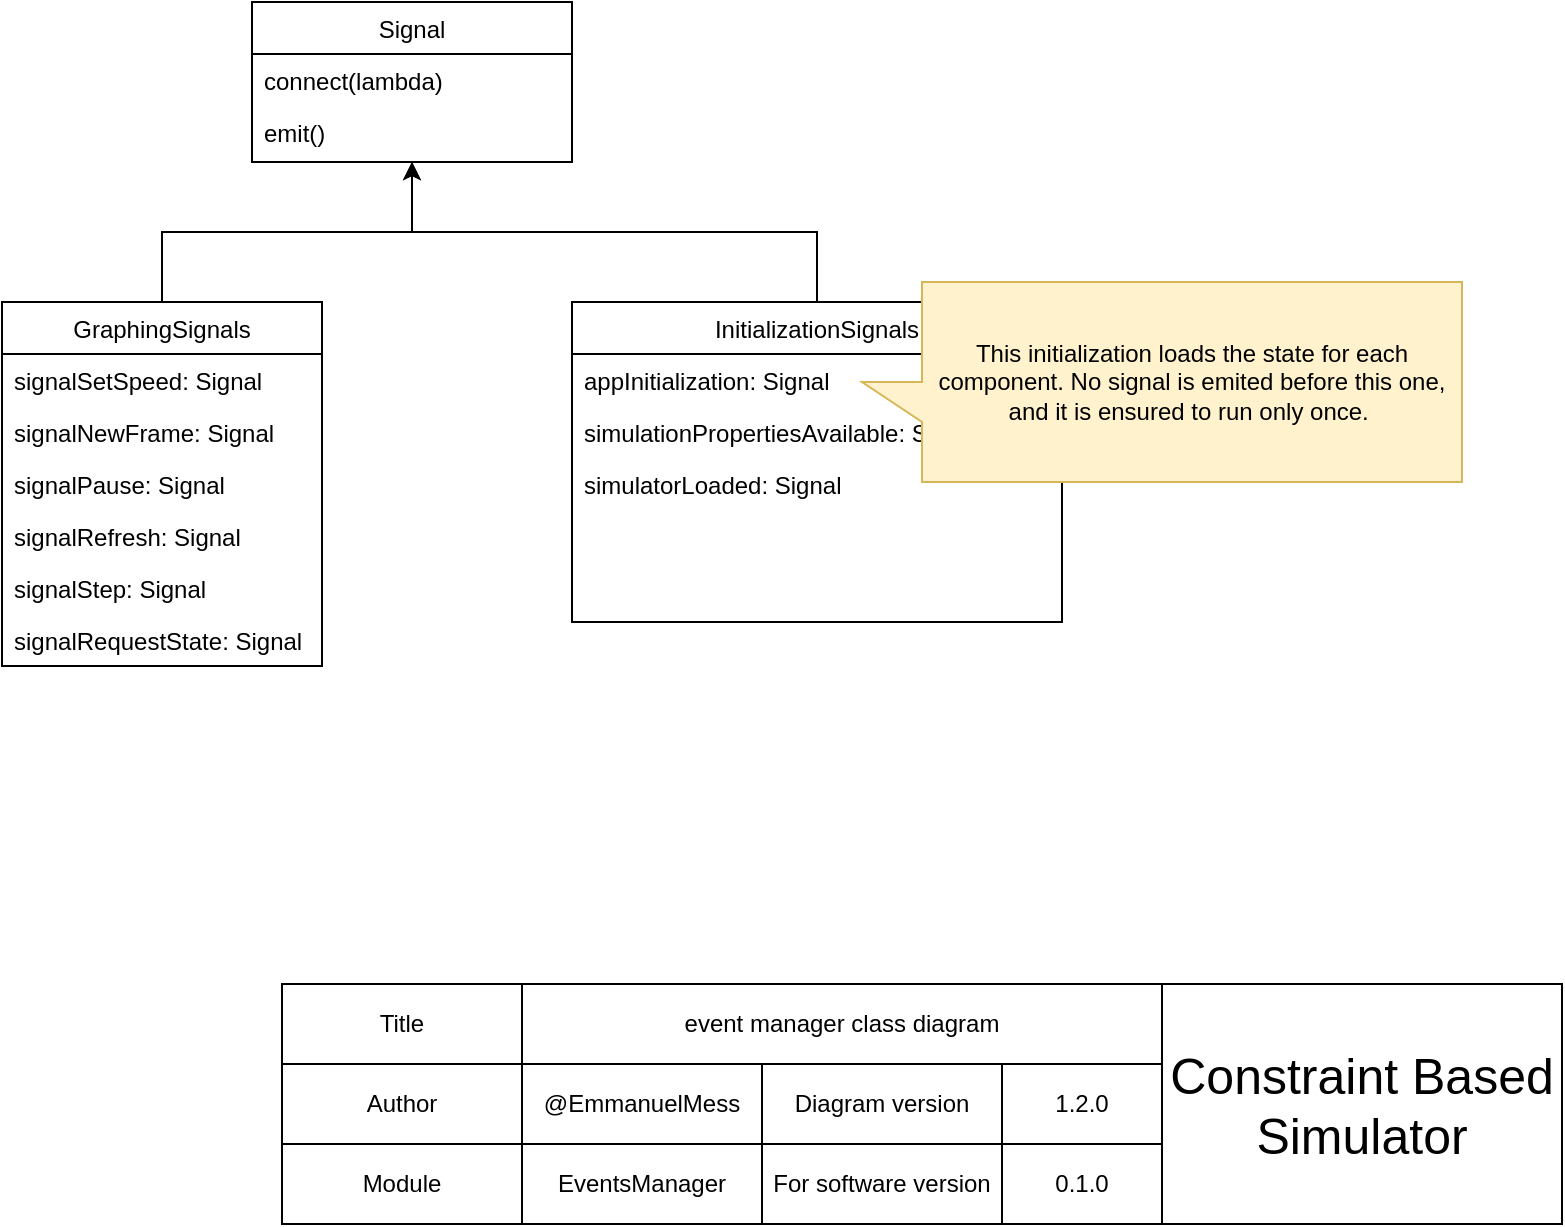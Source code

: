 <mxfile version="22.1.18" type="device">
  <diagram id="C5RBs43oDa-KdzZeNtuy" name="Page-1">
    <mxGraphModel dx="874" dy="558" grid="1" gridSize="10" guides="1" tooltips="1" connect="1" arrows="1" fold="1" page="1" pageScale="1" pageWidth="1169" pageHeight="827" math="0" shadow="0">
      <root>
        <mxCell id="WIyWlLk6GJQsqaUBKTNV-0" />
        <mxCell id="WIyWlLk6GJQsqaUBKTNV-1" parent="WIyWlLk6GJQsqaUBKTNV-0" />
        <mxCell id="zkfFHV4jXpPFQw0GAbJ--6" value="GraphingSignals" style="swimlane;fontStyle=0;align=center;verticalAlign=top;childLayout=stackLayout;horizontal=1;startSize=26;horizontalStack=0;resizeParent=1;resizeLast=0;collapsible=1;marginBottom=0;rounded=0;shadow=0;strokeWidth=1;" parent="WIyWlLk6GJQsqaUBKTNV-1" vertex="1">
          <mxGeometry x="380" y="300" width="160" height="182" as="geometry">
            <mxRectangle x="130" y="380" width="160" height="26" as="alternateBounds" />
          </mxGeometry>
        </mxCell>
        <mxCell id="CMjmf-C1bNGuf1s_lmqw-6" value="signalSetSpeed: Signal" style="text;align=left;verticalAlign=top;spacingLeft=4;spacingRight=4;overflow=hidden;rotatable=0;points=[[0,0.5],[1,0.5]];portConstraint=eastwest;" parent="zkfFHV4jXpPFQw0GAbJ--6" vertex="1">
          <mxGeometry y="26" width="160" height="26" as="geometry" />
        </mxCell>
        <mxCell id="OR8YaWA_CWWGVQSsixH6-0" value="signalNewFrame: Signal" style="text;align=left;verticalAlign=top;spacingLeft=4;spacingRight=4;overflow=hidden;rotatable=0;points=[[0,0.5],[1,0.5]];portConstraint=eastwest;" parent="zkfFHV4jXpPFQw0GAbJ--6" vertex="1">
          <mxGeometry y="52" width="160" height="26" as="geometry" />
        </mxCell>
        <mxCell id="CMjmf-C1bNGuf1s_lmqw-7" value="signalPause: Signal" style="text;align=left;verticalAlign=top;spacingLeft=4;spacingRight=4;overflow=hidden;rotatable=0;points=[[0,0.5],[1,0.5]];portConstraint=eastwest;" parent="zkfFHV4jXpPFQw0GAbJ--6" vertex="1">
          <mxGeometry y="78" width="160" height="26" as="geometry" />
        </mxCell>
        <mxCell id="CMjmf-C1bNGuf1s_lmqw-8" value="signalRefresh: Signal" style="text;align=left;verticalAlign=top;spacingLeft=4;spacingRight=4;overflow=hidden;rotatable=0;points=[[0,0.5],[1,0.5]];portConstraint=eastwest;" parent="zkfFHV4jXpPFQw0GAbJ--6" vertex="1">
          <mxGeometry y="104" width="160" height="26" as="geometry" />
        </mxCell>
        <mxCell id="CMjmf-C1bNGuf1s_lmqw-10" value="signalStep: Signal" style="text;align=left;verticalAlign=top;spacingLeft=4;spacingRight=4;overflow=hidden;rotatable=0;points=[[0,0.5],[1,0.5]];portConstraint=eastwest;" parent="zkfFHV4jXpPFQw0GAbJ--6" vertex="1">
          <mxGeometry y="130" width="160" height="26" as="geometry" />
        </mxCell>
        <mxCell id="CMjmf-C1bNGuf1s_lmqw-11" value="signalRequestState: Signal" style="text;align=left;verticalAlign=top;spacingLeft=4;spacingRight=4;overflow=hidden;rotatable=0;points=[[0,0.5],[1,0.5]];portConstraint=eastwest;" parent="zkfFHV4jXpPFQw0GAbJ--6" vertex="1">
          <mxGeometry y="156" width="160" height="26" as="geometry" />
        </mxCell>
        <mxCell id="-XGP2u-0EIi3l-pmt6pq-0" value="Title" style="rounded=0;whiteSpace=wrap;html=1;" parent="WIyWlLk6GJQsqaUBKTNV-1" vertex="1">
          <mxGeometry x="520" y="641" width="120" height="40" as="geometry" />
        </mxCell>
        <mxCell id="-XGP2u-0EIi3l-pmt6pq-1" value="event manager class diagram" style="rounded=0;whiteSpace=wrap;html=1;" parent="WIyWlLk6GJQsqaUBKTNV-1" vertex="1">
          <mxGeometry x="640.0" y="641" width="320" height="40" as="geometry" />
        </mxCell>
        <mxCell id="-XGP2u-0EIi3l-pmt6pq-2" value="Module" style="rounded=0;whiteSpace=wrap;html=1;" parent="WIyWlLk6GJQsqaUBKTNV-1" vertex="1">
          <mxGeometry x="520" y="721" width="120" height="40" as="geometry" />
        </mxCell>
        <mxCell id="-XGP2u-0EIi3l-pmt6pq-3" value="Author" style="rounded=0;whiteSpace=wrap;html=1;" parent="WIyWlLk6GJQsqaUBKTNV-1" vertex="1">
          <mxGeometry x="520" y="681" width="120" height="40" as="geometry" />
        </mxCell>
        <mxCell id="-XGP2u-0EIi3l-pmt6pq-4" value="@EmmanuelMess" style="rounded=0;whiteSpace=wrap;html=1;" parent="WIyWlLk6GJQsqaUBKTNV-1" vertex="1">
          <mxGeometry x="640.0" y="681" width="120" height="40" as="geometry" />
        </mxCell>
        <mxCell id="-XGP2u-0EIi3l-pmt6pq-5" value="EventsManager" style="rounded=0;whiteSpace=wrap;html=1;" parent="WIyWlLk6GJQsqaUBKTNV-1" vertex="1">
          <mxGeometry x="640.0" y="721" width="120" height="40" as="geometry" />
        </mxCell>
        <mxCell id="-XGP2u-0EIi3l-pmt6pq-6" value="Diagram version" style="rounded=0;whiteSpace=wrap;html=1;" parent="WIyWlLk6GJQsqaUBKTNV-1" vertex="1">
          <mxGeometry x="760.0" y="681" width="120" height="40" as="geometry" />
        </mxCell>
        <mxCell id="-XGP2u-0EIi3l-pmt6pq-7" value="&lt;font style=&quot;font-size: 25px;&quot;&gt;Constraint Based Simulator&lt;/font&gt;" style="rounded=0;whiteSpace=wrap;html=1;" parent="WIyWlLk6GJQsqaUBKTNV-1" vertex="1">
          <mxGeometry x="960" y="641" width="200" height="120" as="geometry" />
        </mxCell>
        <mxCell id="-XGP2u-0EIi3l-pmt6pq-8" value="1.2.0" style="rounded=0;whiteSpace=wrap;html=1;" parent="WIyWlLk6GJQsqaUBKTNV-1" vertex="1">
          <mxGeometry x="880.0" y="681" width="80" height="40" as="geometry" />
        </mxCell>
        <mxCell id="-XGP2u-0EIi3l-pmt6pq-9" value="For software version" style="rounded=0;whiteSpace=wrap;html=1;" parent="WIyWlLk6GJQsqaUBKTNV-1" vertex="1">
          <mxGeometry x="760.0" y="721" width="120" height="40" as="geometry" />
        </mxCell>
        <mxCell id="-XGP2u-0EIi3l-pmt6pq-10" value="0.1.0" style="rounded=0;whiteSpace=wrap;html=1;" parent="WIyWlLk6GJQsqaUBKTNV-1" vertex="1">
          <mxGeometry x="880.0" y="721" width="80" height="40" as="geometry" />
        </mxCell>
        <mxCell id="CMjmf-C1bNGuf1s_lmqw-0" value="Signal" style="swimlane;fontStyle=0;align=center;verticalAlign=top;childLayout=stackLayout;horizontal=1;startSize=26;horizontalStack=0;resizeParent=1;resizeLast=0;collapsible=1;marginBottom=0;rounded=0;shadow=0;strokeWidth=1;" parent="WIyWlLk6GJQsqaUBKTNV-1" vertex="1">
          <mxGeometry x="505" y="150" width="160" height="80" as="geometry">
            <mxRectangle x="130" y="380" width="160" height="26" as="alternateBounds" />
          </mxGeometry>
        </mxCell>
        <mxCell id="CMjmf-C1bNGuf1s_lmqw-4" value="connect(lambda)" style="text;align=left;verticalAlign=top;spacingLeft=4;spacingRight=4;overflow=hidden;rotatable=0;points=[[0,0.5],[1,0.5]];portConstraint=eastwest;" parent="CMjmf-C1bNGuf1s_lmqw-0" vertex="1">
          <mxGeometry y="26" width="160" height="26" as="geometry" />
        </mxCell>
        <mxCell id="CMjmf-C1bNGuf1s_lmqw-5" value="emit()" style="text;align=left;verticalAlign=top;spacingLeft=4;spacingRight=4;overflow=hidden;rotatable=0;points=[[0,0.5],[1,0.5]];portConstraint=eastwest;" parent="CMjmf-C1bNGuf1s_lmqw-0" vertex="1">
          <mxGeometry y="52" width="160" height="26" as="geometry" />
        </mxCell>
        <mxCell id="CMjmf-C1bNGuf1s_lmqw-3" style="edgeStyle=orthogonalEdgeStyle;rounded=0;orthogonalLoop=1;jettySize=auto;html=1;" parent="WIyWlLk6GJQsqaUBKTNV-1" source="zkfFHV4jXpPFQw0GAbJ--6" target="CMjmf-C1bNGuf1s_lmqw-0" edge="1">
          <mxGeometry relative="1" as="geometry">
            <mxPoint x="505" y="256" as="sourcePoint" />
            <mxPoint x="390" y="255" as="targetPoint" />
          </mxGeometry>
        </mxCell>
        <mxCell id="rbwkveBB1doWGmmSdBYO-0" value="InitializationSignals" style="swimlane;fontStyle=0;align=center;verticalAlign=top;childLayout=stackLayout;horizontal=1;startSize=26;horizontalStack=0;resizeParent=1;resizeLast=0;collapsible=1;marginBottom=0;rounded=0;shadow=0;strokeWidth=1;" parent="WIyWlLk6GJQsqaUBKTNV-1" vertex="1">
          <mxGeometry x="665" y="300" width="245" height="160" as="geometry">
            <mxRectangle x="130" y="380" width="160" height="26" as="alternateBounds" />
          </mxGeometry>
        </mxCell>
        <mxCell id="rbwkveBB1doWGmmSdBYO-1" value="appInitialization: Signal" style="text;align=left;verticalAlign=top;spacingLeft=4;spacingRight=4;overflow=hidden;rotatable=0;points=[[0,0.5],[1,0.5]];portConstraint=eastwest;" parent="rbwkveBB1doWGmmSdBYO-0" vertex="1">
          <mxGeometry y="26" width="245" height="26" as="geometry" />
        </mxCell>
        <mxCell id="rbwkveBB1doWGmmSdBYO-3" value="simulationPropertiesAvailable: Signal" style="text;align=left;verticalAlign=top;spacingLeft=4;spacingRight=4;overflow=hidden;rotatable=0;points=[[0,0.5],[1,0.5]];portConstraint=eastwest;" parent="rbwkveBB1doWGmmSdBYO-0" vertex="1">
          <mxGeometry y="52" width="245" height="26" as="geometry" />
        </mxCell>
        <mxCell id="rbwkveBB1doWGmmSdBYO-4" value="simulatorLoaded: Signal" style="text;align=left;verticalAlign=top;spacingLeft=4;spacingRight=4;overflow=hidden;rotatable=0;points=[[0,0.5],[1,0.5]];portConstraint=eastwest;" parent="rbwkveBB1doWGmmSdBYO-0" vertex="1">
          <mxGeometry y="78" width="245" height="26" as="geometry" />
        </mxCell>
        <mxCell id="rbwkveBB1doWGmmSdBYO-8" style="edgeStyle=orthogonalEdgeStyle;rounded=0;orthogonalLoop=1;jettySize=auto;html=1;" parent="WIyWlLk6GJQsqaUBKTNV-1" source="rbwkveBB1doWGmmSdBYO-0" target="CMjmf-C1bNGuf1s_lmqw-0" edge="1">
          <mxGeometry relative="1" as="geometry">
            <mxPoint x="470" y="310" as="sourcePoint" />
            <mxPoint x="595" y="240" as="targetPoint" />
          </mxGeometry>
        </mxCell>
        <mxCell id="OR8YaWA_CWWGVQSsixH6-1" value="This initialization loads the state for each component. No signal is emited before this one, and it is ensured to run only once.&amp;nbsp;" style="shape=callout;whiteSpace=wrap;html=1;perimeter=calloutPerimeter;direction=south;fillColor=#fff2cc;strokeColor=#d6b656;" parent="WIyWlLk6GJQsqaUBKTNV-1" vertex="1">
          <mxGeometry x="810" y="290" width="300" height="100" as="geometry" />
        </mxCell>
      </root>
    </mxGraphModel>
  </diagram>
</mxfile>
